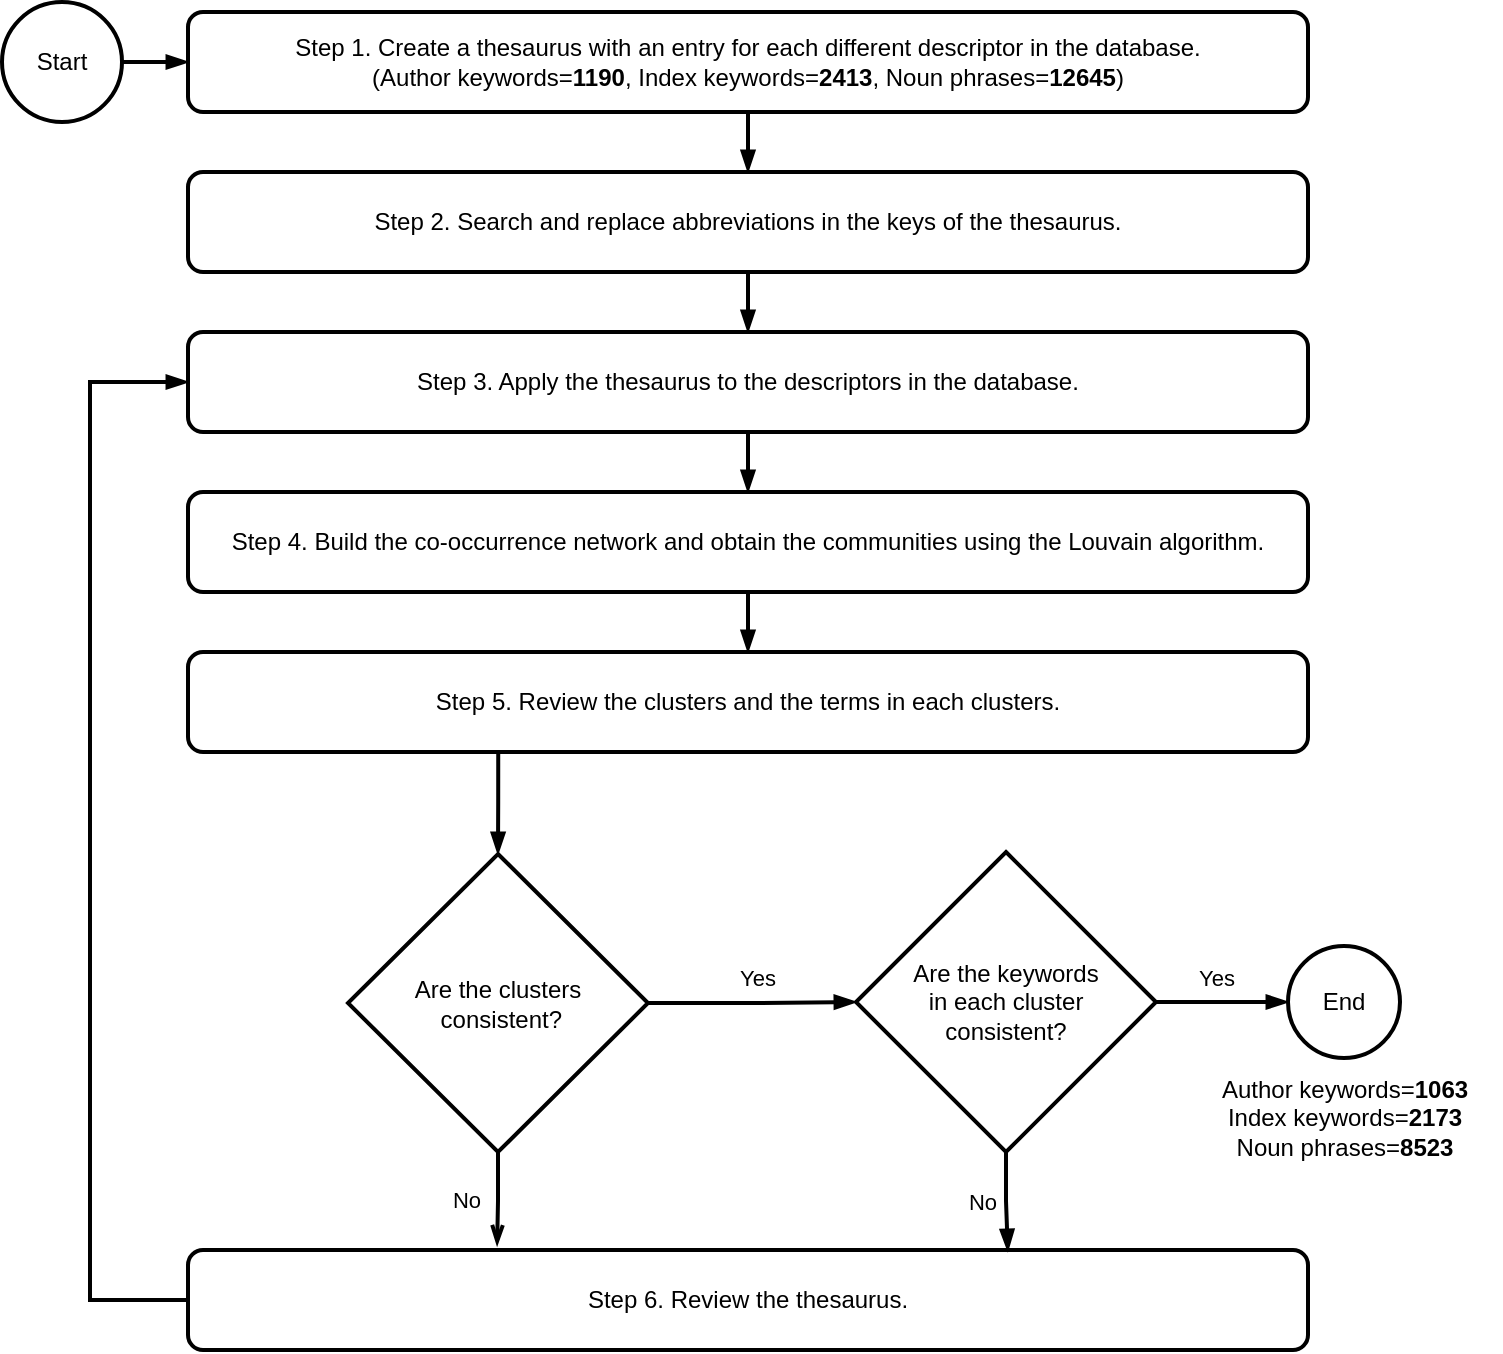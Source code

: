 <mxfile version="26.2.2">
  <diagram name="Página-1" id="5Pz19sIkCKMJ9ITZUsmq">
    <mxGraphModel dx="1016" dy="872" grid="0" gridSize="10" guides="1" tooltips="1" connect="1" arrows="1" fold="1" page="1" pageScale="1" pageWidth="827" pageHeight="1169" background="#ffffff" math="0" shadow="0">
      <root>
        <mxCell id="0" />
        <mxCell id="1" parent="0" />
        <mxCell id="UmnoWcpD8A76yulOaXq0-20" style="edgeStyle=orthogonalEdgeStyle;rounded=0;orthogonalLoop=1;jettySize=auto;html=1;entryX=0.5;entryY=0;entryDx=0;entryDy=0;strokeColor=#000000;strokeWidth=2;endArrow=blockThin;endFill=1;" parent="1" source="UmnoWcpD8A76yulOaXq0-2" target="UmnoWcpD8A76yulOaXq0-3" edge="1">
          <mxGeometry relative="1" as="geometry" />
        </mxCell>
        <mxCell id="UmnoWcpD8A76yulOaXq0-2" value="Step 1. Create a thesaurus with an entry for each different descriptor in the database.&lt;br&gt;(Author keywords=&lt;b&gt;1190&lt;/b&gt;, Index keywords=&lt;b&gt;2413&lt;/b&gt;, Noun phrases=&lt;b&gt;12645&lt;/b&gt;)" style="rounded=1;whiteSpace=wrap;html=1;fillColor=#FFFFFF;strokeColor=#000000;strokeWidth=2;fontColor=#000000;" parent="1" vertex="1">
          <mxGeometry x="135" y="200" width="560" height="50" as="geometry" />
        </mxCell>
        <mxCell id="UmnoWcpD8A76yulOaXq0-21" style="edgeStyle=orthogonalEdgeStyle;shape=connector;rounded=0;orthogonalLoop=1;jettySize=auto;html=1;entryX=0.5;entryY=0;entryDx=0;entryDy=0;labelBackgroundColor=default;strokeColor=#000000;strokeWidth=2;align=center;verticalAlign=middle;fontFamily=Helvetica;fontSize=11;fontColor=default;endArrow=blockThin;endFill=1;" parent="1" source="UmnoWcpD8A76yulOaXq0-3" target="UmnoWcpD8A76yulOaXq0-4" edge="1">
          <mxGeometry relative="1" as="geometry" />
        </mxCell>
        <mxCell id="UmnoWcpD8A76yulOaXq0-3" value="Step 2. Search and replace abbreviations in the keys of the thesaurus." style="rounded=1;whiteSpace=wrap;html=1;fillColor=#FFFFFF;strokeColor=#000000;strokeWidth=2;fontColor=#000000;" parent="1" vertex="1">
          <mxGeometry x="135" y="280" width="560" height="50" as="geometry" />
        </mxCell>
        <mxCell id="UmnoWcpD8A76yulOaXq0-22" style="edgeStyle=orthogonalEdgeStyle;shape=connector;rounded=0;orthogonalLoop=1;jettySize=auto;html=1;entryX=0.5;entryY=0;entryDx=0;entryDy=0;labelBackgroundColor=default;strokeColor=#000000;strokeWidth=2;align=center;verticalAlign=middle;fontFamily=Helvetica;fontSize=11;fontColor=default;endArrow=blockThin;endFill=1;" parent="1" source="UmnoWcpD8A76yulOaXq0-4" target="UmnoWcpD8A76yulOaXq0-5" edge="1">
          <mxGeometry relative="1" as="geometry" />
        </mxCell>
        <mxCell id="UmnoWcpD8A76yulOaXq0-4" value="Step 3. Apply the thesaurus to the descriptors in the database." style="rounded=1;whiteSpace=wrap;html=1;fillColor=#FFFFFF;strokeColor=#000000;strokeWidth=2;fontColor=#000000;" parent="1" vertex="1">
          <mxGeometry x="135" y="360" width="560" height="50" as="geometry" />
        </mxCell>
        <mxCell id="UmnoWcpD8A76yulOaXq0-23" style="edgeStyle=orthogonalEdgeStyle;shape=connector;rounded=0;orthogonalLoop=1;jettySize=auto;html=1;entryX=0.5;entryY=0;entryDx=0;entryDy=0;labelBackgroundColor=default;strokeColor=#000000;strokeWidth=2;align=center;verticalAlign=middle;fontFamily=Helvetica;fontSize=11;fontColor=default;endArrow=blockThin;endFill=1;" parent="1" source="UmnoWcpD8A76yulOaXq0-5" target="UmnoWcpD8A76yulOaXq0-6" edge="1">
          <mxGeometry relative="1" as="geometry" />
        </mxCell>
        <mxCell id="UmnoWcpD8A76yulOaXq0-5" value="Step 4. Build the co-occurrence network and obtain the communities using the Louvain algorithm." style="rounded=1;whiteSpace=wrap;html=1;fillColor=#FFFFFF;strokeColor=#000000;strokeWidth=2;fontColor=#000000;" parent="1" vertex="1">
          <mxGeometry x="135" y="440" width="560" height="50" as="geometry" />
        </mxCell>
        <mxCell id="UmnoWcpD8A76yulOaXq0-24" style="edgeStyle=orthogonalEdgeStyle;shape=connector;rounded=0;orthogonalLoop=1;jettySize=auto;html=1;entryX=0.5;entryY=0;entryDx=0;entryDy=0;labelBackgroundColor=default;strokeColor=#000000;strokeWidth=2;align=center;verticalAlign=middle;fontFamily=Helvetica;fontSize=11;fontColor=default;endArrow=blockThin;endFill=1;exitX=0.277;exitY=0.988;exitDx=0;exitDy=0;exitPerimeter=0;" parent="1" source="UmnoWcpD8A76yulOaXq0-6" target="UmnoWcpD8A76yulOaXq0-8" edge="1">
          <mxGeometry relative="1" as="geometry" />
        </mxCell>
        <mxCell id="UmnoWcpD8A76yulOaXq0-6" value="Step 5. Review the clusters and the terms in each clusters." style="rounded=1;whiteSpace=wrap;html=1;fillColor=#FFFFFF;strokeColor=#000000;strokeWidth=2;fontColor=#000000;" parent="1" vertex="1">
          <mxGeometry x="135" y="520" width="560" height="50" as="geometry" />
        </mxCell>
        <mxCell id="UmnoWcpD8A76yulOaXq0-8" value="Are the clusters&lt;br&gt;&amp;nbsp;consistent?" style="rhombus;whiteSpace=wrap;html=1;fillColor=#FFFFFF;strokeColor=#000000;strokeWidth=2;fontColor=#000000;" parent="1" vertex="1">
          <mxGeometry x="215" y="621" width="150" height="149" as="geometry" />
        </mxCell>
        <mxCell id="UmnoWcpD8A76yulOaXq0-9" value="Are the&amp;nbsp;keywords&lt;br&gt;in each cluster &lt;br&gt;consistent?" style="rhombus;whiteSpace=wrap;html=1;fillColor=#FFFFFF;strokeColor=#000000;strokeWidth=2;fontColor=#000000;" parent="1" vertex="1">
          <mxGeometry x="469" y="620" width="150" height="150" as="geometry" />
        </mxCell>
        <mxCell id="UmnoWcpD8A76yulOaXq0-10" style="edgeStyle=orthogonalEdgeStyle;rounded=0;orthogonalLoop=1;jettySize=auto;html=1;entryX=0;entryY=0.5;entryDx=0;entryDy=0;strokeColor=#000000;endArrow=blockThin;endFill=1;strokeWidth=2;" parent="1" source="UmnoWcpD8A76yulOaXq0-8" target="UmnoWcpD8A76yulOaXq0-9" edge="1">
          <mxGeometry relative="1" as="geometry" />
        </mxCell>
        <mxCell id="UmnoWcpD8A76yulOaXq0-11" value="Yes&amp;nbsp;" style="edgeLabel;html=1;align=center;verticalAlign=middle;resizable=0;points=[];fontColor=#000000;labelBackgroundColor=none;" parent="UmnoWcpD8A76yulOaXq0-10" vertex="1" connectable="0">
          <mxGeometry x="0.121" y="1" relative="1" as="geometry">
            <mxPoint x="-2" y="-11" as="offset" />
          </mxGeometry>
        </mxCell>
        <mxCell id="UmnoWcpD8A76yulOaXq0-12" value="End" style="ellipse;whiteSpace=wrap;html=1;aspect=fixed;fillColor=#FFFFFF;strokeColor=#000000;strokeWidth=2;fontColor=#000000;" parent="1" vertex="1">
          <mxGeometry x="685" y="667" width="56" height="56" as="geometry" />
        </mxCell>
        <mxCell id="UmnoWcpD8A76yulOaXq0-13" style="edgeStyle=orthogonalEdgeStyle;rounded=0;orthogonalLoop=1;jettySize=auto;html=1;entryX=0;entryY=0.5;entryDx=0;entryDy=0;strokeColor=#000000;strokeWidth=2;endArrow=blockThin;endFill=1;" parent="1" source="UmnoWcpD8A76yulOaXq0-9" target="UmnoWcpD8A76yulOaXq0-12" edge="1">
          <mxGeometry relative="1" as="geometry" />
        </mxCell>
        <mxCell id="UmnoWcpD8A76yulOaXq0-17" value="Yes" style="edgeLabel;html=1;align=center;verticalAlign=middle;resizable=0;points=[];fontColor=#000000;labelBackgroundColor=none;" parent="UmnoWcpD8A76yulOaXq0-13" vertex="1" connectable="0">
          <mxGeometry x="-0.086" y="-1" relative="1" as="geometry">
            <mxPoint y="-13" as="offset" />
          </mxGeometry>
        </mxCell>
        <mxCell id="UmnoWcpD8A76yulOaXq0-25" style="edgeStyle=orthogonalEdgeStyle;shape=connector;rounded=0;orthogonalLoop=1;jettySize=auto;html=1;entryX=0;entryY=0.5;entryDx=0;entryDy=0;labelBackgroundColor=default;strokeColor=#000000;strokeWidth=2;align=center;verticalAlign=middle;fontFamily=Helvetica;fontSize=11;fontColor=default;endArrow=blockThin;endFill=1;" parent="1" source="UmnoWcpD8A76yulOaXq0-14" target="UmnoWcpD8A76yulOaXq0-4" edge="1">
          <mxGeometry relative="1" as="geometry">
            <Array as="points">
              <mxPoint x="86" y="844.0" />
              <mxPoint x="86" y="385" />
            </Array>
          </mxGeometry>
        </mxCell>
        <mxCell id="UmnoWcpD8A76yulOaXq0-14" value="Step 6. Review the thesaurus." style="rounded=1;whiteSpace=wrap;html=1;fillColor=#FFFFFF;strokeColor=#000000;strokeWidth=2;fontColor=#000000;" parent="1" vertex="1">
          <mxGeometry x="135" y="819" width="560" height="50" as="geometry" />
        </mxCell>
        <mxCell id="UmnoWcpD8A76yulOaXq0-15" style="edgeStyle=orthogonalEdgeStyle;rounded=0;orthogonalLoop=1;jettySize=auto;html=1;entryX=0.276;entryY=-0.045;entryDx=0;entryDy=0;entryPerimeter=0;strokeColor=#000000;strokeWidth=2;endArrow=openThin;endFill=0;" parent="1" source="UmnoWcpD8A76yulOaXq0-8" target="UmnoWcpD8A76yulOaXq0-14" edge="1">
          <mxGeometry relative="1" as="geometry" />
        </mxCell>
        <mxCell id="UmnoWcpD8A76yulOaXq0-16" value="No" style="edgeLabel;html=1;align=center;verticalAlign=middle;resizable=0;points=[];fontColor=#000000;labelBackgroundColor=none;" parent="UmnoWcpD8A76yulOaXq0-15" vertex="1" connectable="0">
          <mxGeometry x="-0.228" relative="1" as="geometry">
            <mxPoint x="-16" y="6" as="offset" />
          </mxGeometry>
        </mxCell>
        <mxCell id="UmnoWcpD8A76yulOaXq0-18" style="edgeStyle=orthogonalEdgeStyle;rounded=0;orthogonalLoop=1;jettySize=auto;html=1;entryX=0.732;entryY=0.01;entryDx=0;entryDy=0;entryPerimeter=0;strokeWidth=2;endArrow=blockThin;endFill=1;strokeColor=#000000;" parent="1" source="UmnoWcpD8A76yulOaXq0-9" target="UmnoWcpD8A76yulOaXq0-14" edge="1">
          <mxGeometry relative="1" as="geometry" />
        </mxCell>
        <mxCell id="UmnoWcpD8A76yulOaXq0-19" value="No" style="edgeLabel;html=1;align=center;verticalAlign=middle;resizable=0;points=[];labelBackgroundColor=none;fontColor=#000000;" parent="UmnoWcpD8A76yulOaXq0-18" vertex="1" connectable="0">
          <mxGeometry x="-0.027" relative="1" as="geometry">
            <mxPoint x="-12" as="offset" />
          </mxGeometry>
        </mxCell>
        <mxCell id="UmnoWcpD8A76yulOaXq0-27" style="edgeStyle=orthogonalEdgeStyle;shape=connector;rounded=0;orthogonalLoop=1;jettySize=auto;html=1;entryX=0;entryY=0.5;entryDx=0;entryDy=0;labelBackgroundColor=default;strokeColor=#000000;strokeWidth=2;align=center;verticalAlign=middle;fontFamily=Helvetica;fontSize=11;fontColor=default;endArrow=blockThin;endFill=1;" parent="1" source="UmnoWcpD8A76yulOaXq0-26" target="UmnoWcpD8A76yulOaXq0-2" edge="1">
          <mxGeometry relative="1" as="geometry" />
        </mxCell>
        <mxCell id="UmnoWcpD8A76yulOaXq0-26" value="Start" style="ellipse;whiteSpace=wrap;html=1;aspect=fixed;fillColor=#FFFFFF;strokeColor=#000000;strokeWidth=2;fontColor=#000000;" parent="1" vertex="1">
          <mxGeometry x="42" y="195" width="60" height="60" as="geometry" />
        </mxCell>
        <mxCell id="qUuEupuPtlznBeRZlpQa-1" value="Author keywords=&lt;b&gt;1063&lt;/b&gt;&lt;br&gt;Index keywords=&lt;b&gt;2173&lt;/b&gt;&lt;br&gt;Noun phrases=&lt;b&gt;8523&lt;/b&gt;" style="text;html=1;strokeColor=none;fillColor=none;align=center;verticalAlign=middle;whiteSpace=wrap;rounded=0;fontColor=#000000;" parent="1" vertex="1">
          <mxGeometry x="634.5" y="725" width="157" height="55" as="geometry" />
        </mxCell>
      </root>
    </mxGraphModel>
  </diagram>
</mxfile>
